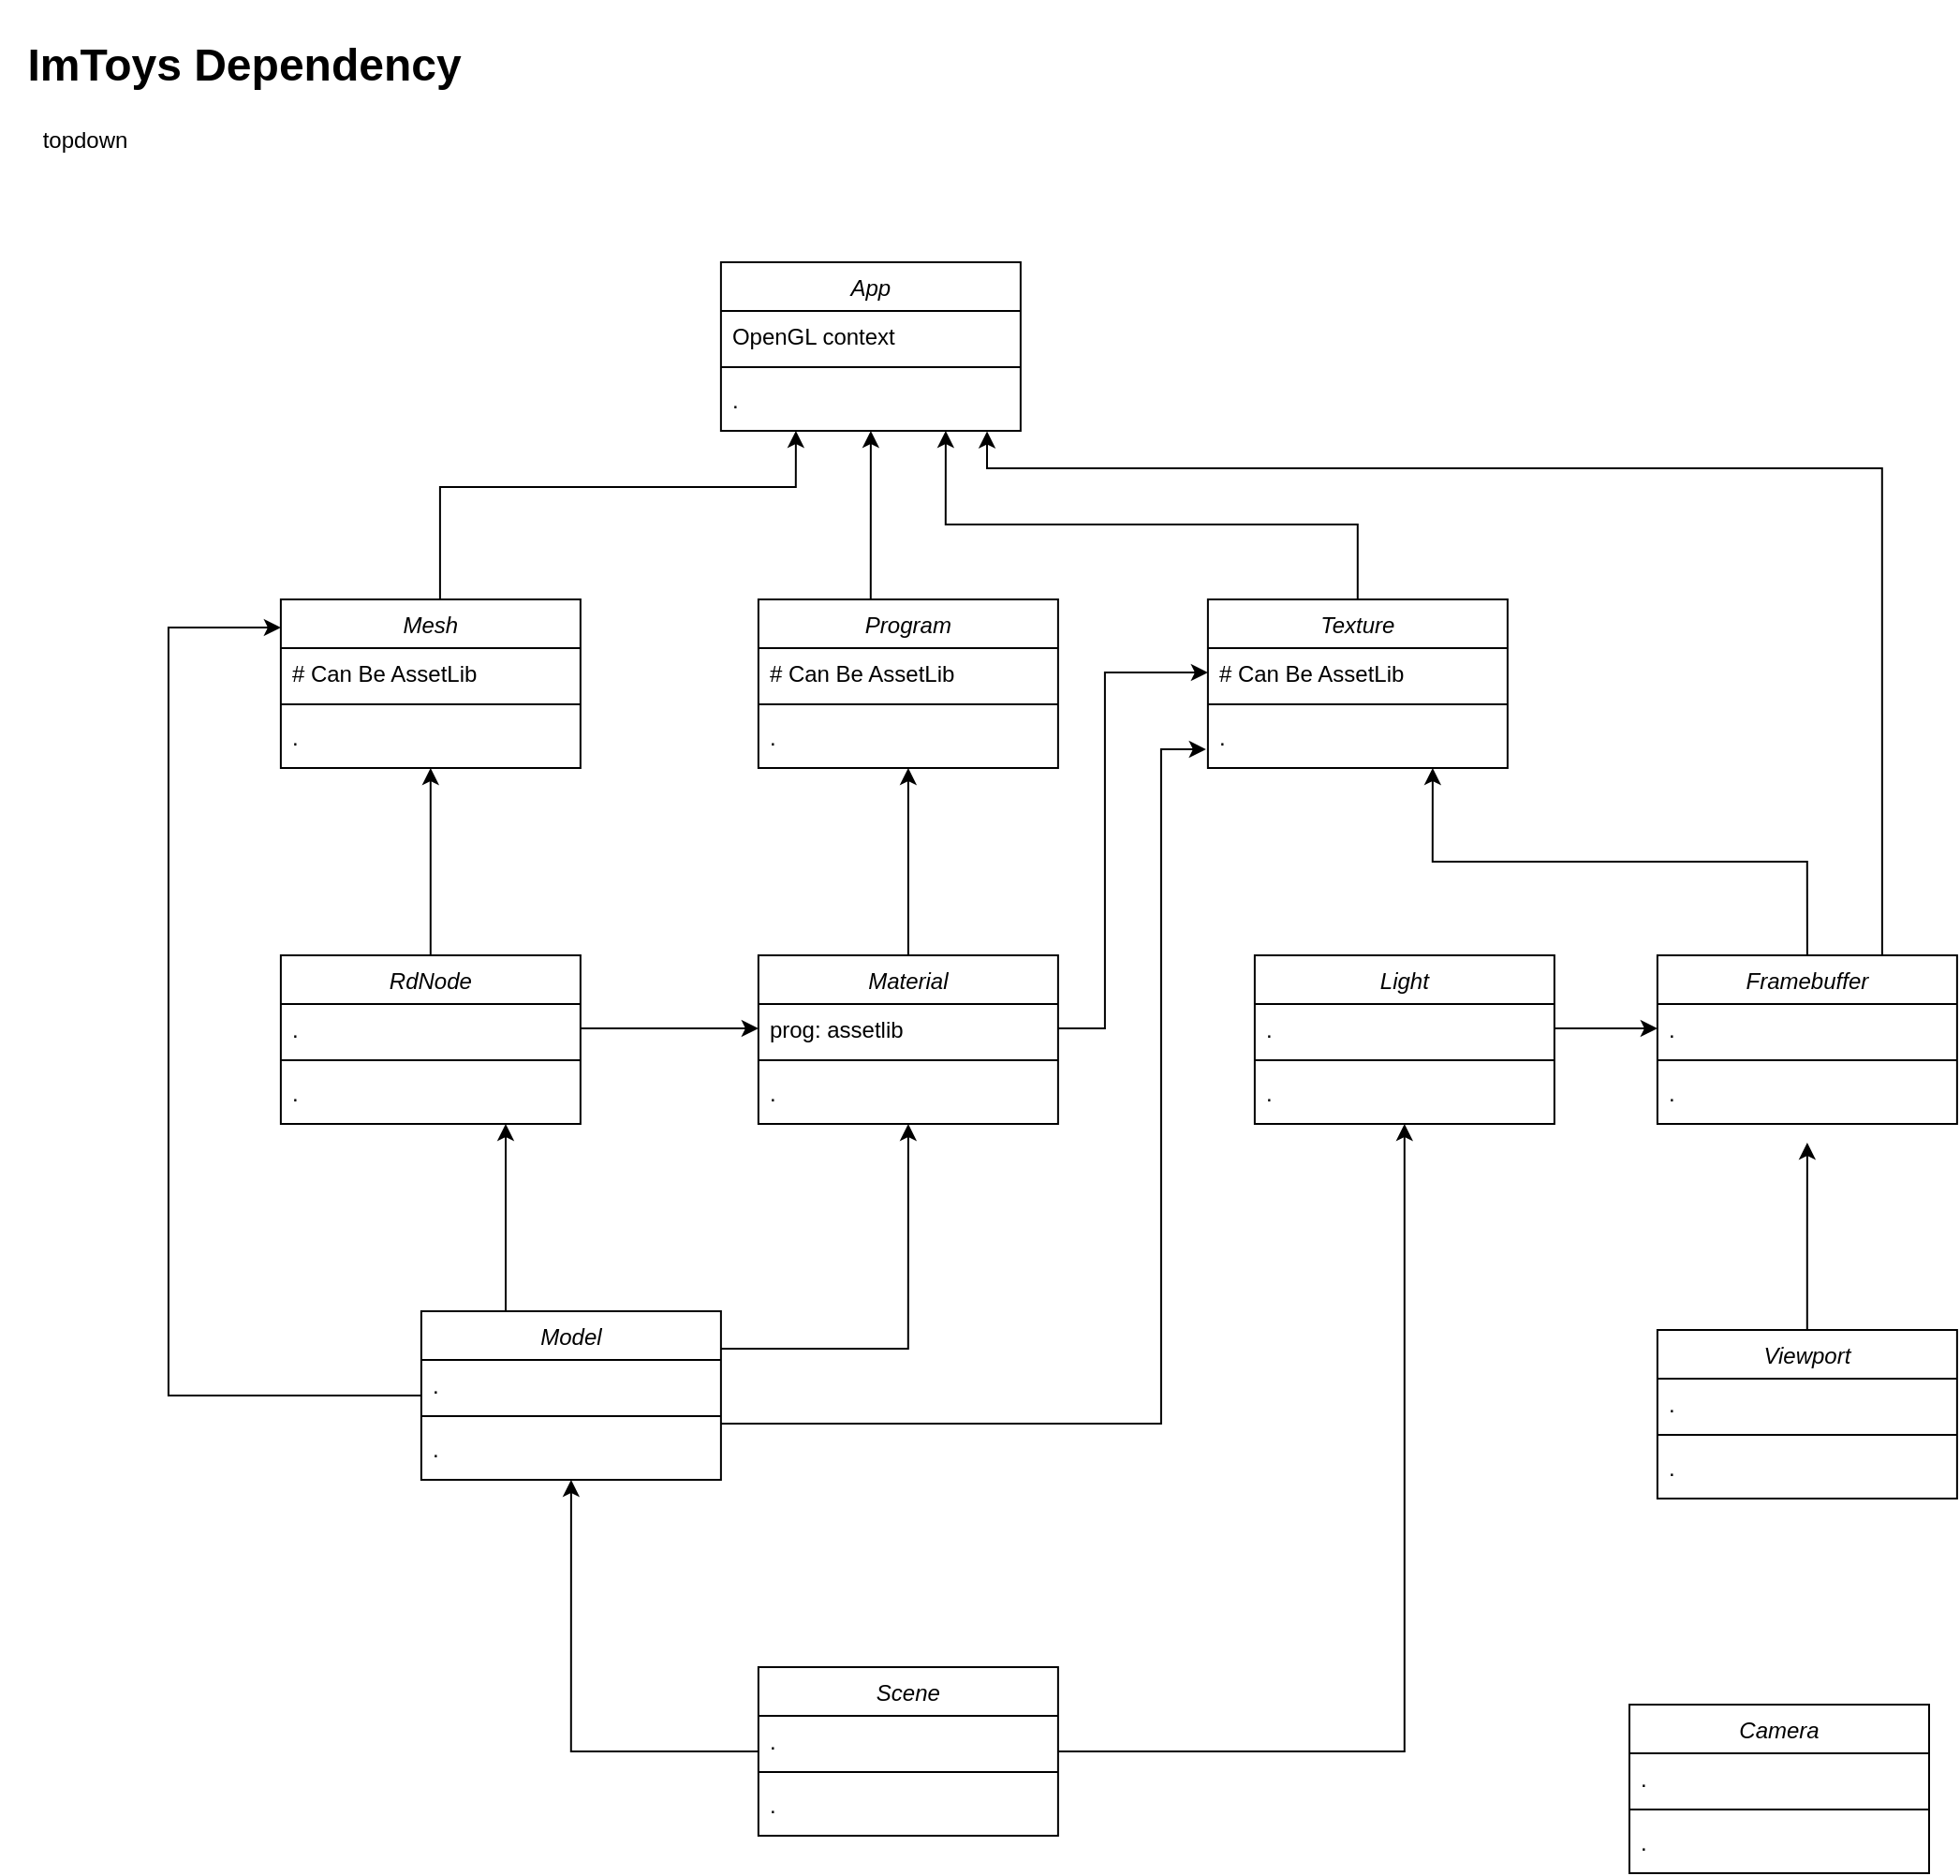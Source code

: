<mxfile version="24.4.0" type="device" pages="2">
  <diagram id="C5RBs43oDa-KdzZeNtuy" name="Dependency">
    <mxGraphModel dx="1031" dy="706" grid="1" gridSize="10" guides="1" tooltips="1" connect="1" arrows="1" fold="1" page="1" pageScale="1" pageWidth="1169" pageHeight="1654" math="0" shadow="0">
      <root>
        <mxCell id="WIyWlLk6GJQsqaUBKTNV-0" />
        <mxCell id="WIyWlLk6GJQsqaUBKTNV-1" parent="WIyWlLk6GJQsqaUBKTNV-0" />
        <mxCell id="hlMeU5bKilmf_0LQXPOL-91" style="edgeStyle=orthogonalEdgeStyle;rounded=0;orthogonalLoop=1;jettySize=auto;html=1;exitX=0.5;exitY=0;exitDx=0;exitDy=0;entryX=0.5;entryY=1;entryDx=0;entryDy=0;" parent="WIyWlLk6GJQsqaUBKTNV-1" source="zkfFHV4jXpPFQw0GAbJ--0" target="hlMeU5bKilmf_0LQXPOL-40" edge="1">
          <mxGeometry relative="1" as="geometry">
            <Array as="points">
              <mxPoint x="494.94" y="340" />
            </Array>
          </mxGeometry>
        </mxCell>
        <mxCell id="zkfFHV4jXpPFQw0GAbJ--0" value="Program" style="swimlane;fontStyle=2;align=center;verticalAlign=top;childLayout=stackLayout;horizontal=1;startSize=26;horizontalStack=0;resizeParent=1;resizeLast=0;collapsible=1;marginBottom=0;rounded=0;shadow=0;strokeWidth=1;" parent="WIyWlLk6GJQsqaUBKTNV-1" vertex="1">
          <mxGeometry x="434.94" y="340" width="160" height="90" as="geometry">
            <mxRectangle x="230" y="140" width="160" height="26" as="alternateBounds" />
          </mxGeometry>
        </mxCell>
        <mxCell id="zkfFHV4jXpPFQw0GAbJ--1" value="# Can Be AssetLib" style="text;align=left;verticalAlign=top;spacingLeft=4;spacingRight=4;overflow=hidden;rotatable=0;points=[[0,0.5],[1,0.5]];portConstraint=eastwest;" parent="zkfFHV4jXpPFQw0GAbJ--0" vertex="1">
          <mxGeometry y="26" width="160" height="26" as="geometry" />
        </mxCell>
        <mxCell id="zkfFHV4jXpPFQw0GAbJ--4" value="" style="line;html=1;strokeWidth=1;align=left;verticalAlign=middle;spacingTop=-1;spacingLeft=3;spacingRight=3;rotatable=0;labelPosition=right;points=[];portConstraint=eastwest;" parent="zkfFHV4jXpPFQw0GAbJ--0" vertex="1">
          <mxGeometry y="52" width="160" height="8" as="geometry" />
        </mxCell>
        <mxCell id="zkfFHV4jXpPFQw0GAbJ--5" value="." style="text;align=left;verticalAlign=top;spacingLeft=4;spacingRight=4;overflow=hidden;rotatable=0;points=[[0,0.5],[1,0.5]];portConstraint=eastwest;" parent="zkfFHV4jXpPFQw0GAbJ--0" vertex="1">
          <mxGeometry y="60" width="160" height="26" as="geometry" />
        </mxCell>
        <mxCell id="hlMeU5bKilmf_0LQXPOL-89" style="edgeStyle=orthogonalEdgeStyle;rounded=0;orthogonalLoop=1;jettySize=auto;html=1;entryX=0.25;entryY=1;entryDx=0;entryDy=0;" parent="WIyWlLk6GJQsqaUBKTNV-1" source="hlMeU5bKilmf_0LQXPOL-0" target="hlMeU5bKilmf_0LQXPOL-40" edge="1">
          <mxGeometry relative="1" as="geometry">
            <Array as="points">
              <mxPoint x="264.94" y="280" />
              <mxPoint x="454.94" y="280" />
            </Array>
          </mxGeometry>
        </mxCell>
        <mxCell id="hlMeU5bKilmf_0LQXPOL-0" value="Mesh" style="swimlane;fontStyle=2;align=center;verticalAlign=top;childLayout=stackLayout;horizontal=1;startSize=26;horizontalStack=0;resizeParent=1;resizeLast=0;collapsible=1;marginBottom=0;rounded=0;shadow=0;strokeWidth=1;" parent="WIyWlLk6GJQsqaUBKTNV-1" vertex="1">
          <mxGeometry x="179.94" y="340" width="160" height="90" as="geometry">
            <mxRectangle x="230" y="140" width="160" height="26" as="alternateBounds" />
          </mxGeometry>
        </mxCell>
        <mxCell id="hlMeU5bKilmf_0LQXPOL-1" value="# Can Be AssetLib" style="text;align=left;verticalAlign=top;spacingLeft=4;spacingRight=4;overflow=hidden;rotatable=0;points=[[0,0.5],[1,0.5]];portConstraint=eastwest;" parent="hlMeU5bKilmf_0LQXPOL-0" vertex="1">
          <mxGeometry y="26" width="160" height="26" as="geometry" />
        </mxCell>
        <mxCell id="hlMeU5bKilmf_0LQXPOL-2" value="" style="line;html=1;strokeWidth=1;align=left;verticalAlign=middle;spacingTop=-1;spacingLeft=3;spacingRight=3;rotatable=0;labelPosition=right;points=[];portConstraint=eastwest;" parent="hlMeU5bKilmf_0LQXPOL-0" vertex="1">
          <mxGeometry y="52" width="160" height="8" as="geometry" />
        </mxCell>
        <mxCell id="hlMeU5bKilmf_0LQXPOL-3" value="." style="text;align=left;verticalAlign=top;spacingLeft=4;spacingRight=4;overflow=hidden;rotatable=0;points=[[0,0.5],[1,0.5]];portConstraint=eastwest;" parent="hlMeU5bKilmf_0LQXPOL-0" vertex="1">
          <mxGeometry y="60" width="160" height="26" as="geometry" />
        </mxCell>
        <mxCell id="hlMeU5bKilmf_0LQXPOL-79" style="edgeStyle=orthogonalEdgeStyle;rounded=0;orthogonalLoop=1;jettySize=auto;html=1;exitX=0.5;exitY=0;exitDx=0;exitDy=0;entryX=0.75;entryY=1;entryDx=0;entryDy=0;" parent="WIyWlLk6GJQsqaUBKTNV-1" source="hlMeU5bKilmf_0LQXPOL-4" target="hlMeU5bKilmf_0LQXPOL-8" edge="1">
          <mxGeometry relative="1" as="geometry" />
        </mxCell>
        <mxCell id="hlMeU5bKilmf_0LQXPOL-4" value="Framebuffer" style="swimlane;fontStyle=2;align=center;verticalAlign=top;childLayout=stackLayout;horizontal=1;startSize=26;horizontalStack=0;resizeParent=1;resizeLast=0;collapsible=1;marginBottom=0;rounded=0;shadow=0;strokeWidth=1;" parent="WIyWlLk6GJQsqaUBKTNV-1" vertex="1">
          <mxGeometry x="914.94" y="530" width="160" height="90" as="geometry">
            <mxRectangle x="230" y="140" width="160" height="26" as="alternateBounds" />
          </mxGeometry>
        </mxCell>
        <mxCell id="hlMeU5bKilmf_0LQXPOL-5" value="." style="text;align=left;verticalAlign=top;spacingLeft=4;spacingRight=4;overflow=hidden;rotatable=0;points=[[0,0.5],[1,0.5]];portConstraint=eastwest;" parent="hlMeU5bKilmf_0LQXPOL-4" vertex="1">
          <mxGeometry y="26" width="160" height="26" as="geometry" />
        </mxCell>
        <mxCell id="hlMeU5bKilmf_0LQXPOL-6" value="" style="line;html=1;strokeWidth=1;align=left;verticalAlign=middle;spacingTop=-1;spacingLeft=3;spacingRight=3;rotatable=0;labelPosition=right;points=[];portConstraint=eastwest;" parent="hlMeU5bKilmf_0LQXPOL-4" vertex="1">
          <mxGeometry y="52" width="160" height="8" as="geometry" />
        </mxCell>
        <mxCell id="hlMeU5bKilmf_0LQXPOL-7" value="." style="text;align=left;verticalAlign=top;spacingLeft=4;spacingRight=4;overflow=hidden;rotatable=0;points=[[0,0.5],[1,0.5]];portConstraint=eastwest;" parent="hlMeU5bKilmf_0LQXPOL-4" vertex="1">
          <mxGeometry y="60" width="160" height="26" as="geometry" />
        </mxCell>
        <mxCell id="hlMeU5bKilmf_0LQXPOL-90" style="edgeStyle=orthogonalEdgeStyle;rounded=0;orthogonalLoop=1;jettySize=auto;html=1;entryX=0.75;entryY=1;entryDx=0;entryDy=0;" parent="WIyWlLk6GJQsqaUBKTNV-1" source="hlMeU5bKilmf_0LQXPOL-8" target="hlMeU5bKilmf_0LQXPOL-40" edge="1">
          <mxGeometry relative="1" as="geometry">
            <Array as="points">
              <mxPoint x="754.94" y="300" />
              <mxPoint x="534.94" y="300" />
            </Array>
          </mxGeometry>
        </mxCell>
        <mxCell id="hlMeU5bKilmf_0LQXPOL-8" value="Texture" style="swimlane;fontStyle=2;align=center;verticalAlign=top;childLayout=stackLayout;horizontal=1;startSize=26;horizontalStack=0;resizeParent=1;resizeLast=0;collapsible=1;marginBottom=0;rounded=0;shadow=0;strokeWidth=1;" parent="WIyWlLk6GJQsqaUBKTNV-1" vertex="1">
          <mxGeometry x="674.94" y="340" width="160" height="90" as="geometry">
            <mxRectangle x="230" y="140" width="160" height="26" as="alternateBounds" />
          </mxGeometry>
        </mxCell>
        <mxCell id="hlMeU5bKilmf_0LQXPOL-9" value="# Can Be AssetLib" style="text;align=left;verticalAlign=top;spacingLeft=4;spacingRight=4;overflow=hidden;rotatable=0;points=[[0,0.5],[1,0.5]];portConstraint=eastwest;" parent="hlMeU5bKilmf_0LQXPOL-8" vertex="1">
          <mxGeometry y="26" width="160" height="26" as="geometry" />
        </mxCell>
        <mxCell id="hlMeU5bKilmf_0LQXPOL-10" value="" style="line;html=1;strokeWidth=1;align=left;verticalAlign=middle;spacingTop=-1;spacingLeft=3;spacingRight=3;rotatable=0;labelPosition=right;points=[];portConstraint=eastwest;" parent="hlMeU5bKilmf_0LQXPOL-8" vertex="1">
          <mxGeometry y="52" width="160" height="8" as="geometry" />
        </mxCell>
        <mxCell id="hlMeU5bKilmf_0LQXPOL-11" value="." style="text;align=left;verticalAlign=top;spacingLeft=4;spacingRight=4;overflow=hidden;rotatable=0;points=[[0,0.5],[1,0.5]];portConstraint=eastwest;" parent="hlMeU5bKilmf_0LQXPOL-8" vertex="1">
          <mxGeometry y="60" width="160" height="26" as="geometry" />
        </mxCell>
        <mxCell id="hlMeU5bKilmf_0LQXPOL-76" style="edgeStyle=orthogonalEdgeStyle;rounded=0;orthogonalLoop=1;jettySize=auto;html=1;entryX=0.5;entryY=1;entryDx=0;entryDy=0;" parent="WIyWlLk6GJQsqaUBKTNV-1" source="hlMeU5bKilmf_0LQXPOL-12" target="zkfFHV4jXpPFQw0GAbJ--0" edge="1">
          <mxGeometry relative="1" as="geometry" />
        </mxCell>
        <mxCell id="hlMeU5bKilmf_0LQXPOL-12" value="Material" style="swimlane;fontStyle=2;align=center;verticalAlign=top;childLayout=stackLayout;horizontal=1;startSize=26;horizontalStack=0;resizeParent=1;resizeLast=0;collapsible=1;marginBottom=0;rounded=0;shadow=0;strokeWidth=1;" parent="WIyWlLk6GJQsqaUBKTNV-1" vertex="1">
          <mxGeometry x="434.94" y="530" width="160" height="90" as="geometry">
            <mxRectangle x="230" y="140" width="160" height="26" as="alternateBounds" />
          </mxGeometry>
        </mxCell>
        <mxCell id="hlMeU5bKilmf_0LQXPOL-13" value="prog: assetlib" style="text;align=left;verticalAlign=top;spacingLeft=4;spacingRight=4;overflow=hidden;rotatable=0;points=[[0,0.5],[1,0.5]];portConstraint=eastwest;" parent="hlMeU5bKilmf_0LQXPOL-12" vertex="1">
          <mxGeometry y="26" width="160" height="26" as="geometry" />
        </mxCell>
        <mxCell id="hlMeU5bKilmf_0LQXPOL-14" value="" style="line;html=1;strokeWidth=1;align=left;verticalAlign=middle;spacingTop=-1;spacingLeft=3;spacingRight=3;rotatable=0;labelPosition=right;points=[];portConstraint=eastwest;" parent="hlMeU5bKilmf_0LQXPOL-12" vertex="1">
          <mxGeometry y="52" width="160" height="8" as="geometry" />
        </mxCell>
        <mxCell id="hlMeU5bKilmf_0LQXPOL-15" value="." style="text;align=left;verticalAlign=top;spacingLeft=4;spacingRight=4;overflow=hidden;rotatable=0;points=[[0,0.5],[1,0.5]];portConstraint=eastwest;" parent="hlMeU5bKilmf_0LQXPOL-12" vertex="1">
          <mxGeometry y="60" width="160" height="26" as="geometry" />
        </mxCell>
        <mxCell id="hlMeU5bKilmf_0LQXPOL-40" value="App" style="swimlane;fontStyle=2;align=center;verticalAlign=top;childLayout=stackLayout;horizontal=1;startSize=26;horizontalStack=0;resizeParent=1;resizeLast=0;collapsible=1;marginBottom=0;rounded=0;shadow=0;strokeWidth=1;" parent="WIyWlLk6GJQsqaUBKTNV-1" vertex="1">
          <mxGeometry x="414.94" y="160" width="160" height="90" as="geometry">
            <mxRectangle x="230" y="140" width="160" height="26" as="alternateBounds" />
          </mxGeometry>
        </mxCell>
        <mxCell id="hlMeU5bKilmf_0LQXPOL-41" value="OpenGL context" style="text;align=left;verticalAlign=top;spacingLeft=4;spacingRight=4;overflow=hidden;rotatable=0;points=[[0,0.5],[1,0.5]];portConstraint=eastwest;" parent="hlMeU5bKilmf_0LQXPOL-40" vertex="1">
          <mxGeometry y="26" width="160" height="26" as="geometry" />
        </mxCell>
        <mxCell id="hlMeU5bKilmf_0LQXPOL-42" value="" style="line;html=1;strokeWidth=1;align=left;verticalAlign=middle;spacingTop=-1;spacingLeft=3;spacingRight=3;rotatable=0;labelPosition=right;points=[];portConstraint=eastwest;" parent="hlMeU5bKilmf_0LQXPOL-40" vertex="1">
          <mxGeometry y="52" width="160" height="8" as="geometry" />
        </mxCell>
        <mxCell id="hlMeU5bKilmf_0LQXPOL-43" value="." style="text;align=left;verticalAlign=top;spacingLeft=4;spacingRight=4;overflow=hidden;rotatable=0;points=[[0,0.5],[1,0.5]];portConstraint=eastwest;" parent="hlMeU5bKilmf_0LQXPOL-40" vertex="1">
          <mxGeometry y="60" width="160" height="26" as="geometry" />
        </mxCell>
        <mxCell id="hlMeU5bKilmf_0LQXPOL-44" value="Light" style="swimlane;fontStyle=2;align=center;verticalAlign=top;childLayout=stackLayout;horizontal=1;startSize=26;horizontalStack=0;resizeParent=1;resizeLast=0;collapsible=1;marginBottom=0;rounded=0;shadow=0;strokeWidth=1;" parent="WIyWlLk6GJQsqaUBKTNV-1" vertex="1">
          <mxGeometry x="699.94" y="530" width="160" height="90" as="geometry">
            <mxRectangle x="230" y="140" width="160" height="26" as="alternateBounds" />
          </mxGeometry>
        </mxCell>
        <mxCell id="hlMeU5bKilmf_0LQXPOL-45" value="." style="text;align=left;verticalAlign=top;spacingLeft=4;spacingRight=4;overflow=hidden;rotatable=0;points=[[0,0.5],[1,0.5]];portConstraint=eastwest;" parent="hlMeU5bKilmf_0LQXPOL-44" vertex="1">
          <mxGeometry y="26" width="160" height="26" as="geometry" />
        </mxCell>
        <mxCell id="hlMeU5bKilmf_0LQXPOL-46" value="" style="line;html=1;strokeWidth=1;align=left;verticalAlign=middle;spacingTop=-1;spacingLeft=3;spacingRight=3;rotatable=0;labelPosition=right;points=[];portConstraint=eastwest;" parent="hlMeU5bKilmf_0LQXPOL-44" vertex="1">
          <mxGeometry y="52" width="160" height="8" as="geometry" />
        </mxCell>
        <mxCell id="hlMeU5bKilmf_0LQXPOL-47" value="." style="text;align=left;verticalAlign=top;spacingLeft=4;spacingRight=4;overflow=hidden;rotatable=0;points=[[0,0.5],[1,0.5]];portConstraint=eastwest;" parent="hlMeU5bKilmf_0LQXPOL-44" vertex="1">
          <mxGeometry y="60" width="160" height="26" as="geometry" />
        </mxCell>
        <mxCell id="hlMeU5bKilmf_0LQXPOL-93" style="edgeStyle=orthogonalEdgeStyle;rounded=0;orthogonalLoop=1;jettySize=auto;html=1;entryX=0.5;entryY=1;entryDx=0;entryDy=0;" parent="WIyWlLk6GJQsqaUBKTNV-1" source="hlMeU5bKilmf_0LQXPOL-48" target="hlMeU5bKilmf_0LQXPOL-12" edge="1">
          <mxGeometry relative="1" as="geometry">
            <Array as="points">
              <mxPoint x="514.94" y="740" />
            </Array>
          </mxGeometry>
        </mxCell>
        <mxCell id="hlMeU5bKilmf_0LQXPOL-105" style="edgeStyle=orthogonalEdgeStyle;rounded=0;orthogonalLoop=1;jettySize=auto;html=1;" parent="WIyWlLk6GJQsqaUBKTNV-1" source="hlMeU5bKilmf_0LQXPOL-48" target="hlMeU5bKilmf_0LQXPOL-0" edge="1">
          <mxGeometry relative="1" as="geometry">
            <Array as="points">
              <mxPoint x="119.94" y="765" />
              <mxPoint x="119.94" y="355" />
            </Array>
          </mxGeometry>
        </mxCell>
        <mxCell id="LhG7adneZABpHe4wAjKx-0" style="edgeStyle=orthogonalEdgeStyle;rounded=0;orthogonalLoop=1;jettySize=auto;html=1;" parent="WIyWlLk6GJQsqaUBKTNV-1" source="hlMeU5bKilmf_0LQXPOL-48" target="hlMeU5bKilmf_0LQXPOL-52" edge="1">
          <mxGeometry relative="1" as="geometry">
            <Array as="points">
              <mxPoint x="300" y="650" />
              <mxPoint x="300" y="650" />
            </Array>
          </mxGeometry>
        </mxCell>
        <mxCell id="hlMeU5bKilmf_0LQXPOL-48" value="Model" style="swimlane;fontStyle=2;align=center;verticalAlign=top;childLayout=stackLayout;horizontal=1;startSize=26;horizontalStack=0;resizeParent=1;resizeLast=0;collapsible=1;marginBottom=0;rounded=0;shadow=0;strokeWidth=1;" parent="WIyWlLk6GJQsqaUBKTNV-1" vertex="1">
          <mxGeometry x="254.94" y="720" width="160" height="90" as="geometry">
            <mxRectangle x="230" y="140" width="160" height="26" as="alternateBounds" />
          </mxGeometry>
        </mxCell>
        <mxCell id="hlMeU5bKilmf_0LQXPOL-49" value="." style="text;align=left;verticalAlign=top;spacingLeft=4;spacingRight=4;overflow=hidden;rotatable=0;points=[[0,0.5],[1,0.5]];portConstraint=eastwest;" parent="hlMeU5bKilmf_0LQXPOL-48" vertex="1">
          <mxGeometry y="26" width="160" height="26" as="geometry" />
        </mxCell>
        <mxCell id="hlMeU5bKilmf_0LQXPOL-50" value="" style="line;html=1;strokeWidth=1;align=left;verticalAlign=middle;spacingTop=-1;spacingLeft=3;spacingRight=3;rotatable=0;labelPosition=right;points=[];portConstraint=eastwest;" parent="hlMeU5bKilmf_0LQXPOL-48" vertex="1">
          <mxGeometry y="52" width="160" height="8" as="geometry" />
        </mxCell>
        <mxCell id="hlMeU5bKilmf_0LQXPOL-51" value="." style="text;align=left;verticalAlign=top;spacingLeft=4;spacingRight=4;overflow=hidden;rotatable=0;points=[[0,0.5],[1,0.5]];portConstraint=eastwest;" parent="hlMeU5bKilmf_0LQXPOL-48" vertex="1">
          <mxGeometry y="60" width="160" height="26" as="geometry" />
        </mxCell>
        <mxCell id="hlMeU5bKilmf_0LQXPOL-107" style="edgeStyle=orthogonalEdgeStyle;rounded=0;orthogonalLoop=1;jettySize=auto;html=1;" parent="WIyWlLk6GJQsqaUBKTNV-1" source="hlMeU5bKilmf_0LQXPOL-52" target="hlMeU5bKilmf_0LQXPOL-0" edge="1">
          <mxGeometry relative="1" as="geometry">
            <Array as="points">
              <mxPoint x="259.94" y="490" />
              <mxPoint x="259.94" y="490" />
            </Array>
          </mxGeometry>
        </mxCell>
        <mxCell id="hlMeU5bKilmf_0LQXPOL-52" value="RdNode" style="swimlane;fontStyle=2;align=center;verticalAlign=top;childLayout=stackLayout;horizontal=1;startSize=26;horizontalStack=0;resizeParent=1;resizeLast=0;collapsible=1;marginBottom=0;rounded=0;shadow=0;strokeWidth=1;" parent="WIyWlLk6GJQsqaUBKTNV-1" vertex="1">
          <mxGeometry x="179.94" y="530" width="160" height="90" as="geometry">
            <mxRectangle x="230" y="140" width="160" height="26" as="alternateBounds" />
          </mxGeometry>
        </mxCell>
        <mxCell id="hlMeU5bKilmf_0LQXPOL-53" value="." style="text;align=left;verticalAlign=top;spacingLeft=4;spacingRight=4;overflow=hidden;rotatable=0;points=[[0,0.5],[1,0.5]];portConstraint=eastwest;" parent="hlMeU5bKilmf_0LQXPOL-52" vertex="1">
          <mxGeometry y="26" width="160" height="26" as="geometry" />
        </mxCell>
        <mxCell id="hlMeU5bKilmf_0LQXPOL-54" value="" style="line;html=1;strokeWidth=1;align=left;verticalAlign=middle;spacingTop=-1;spacingLeft=3;spacingRight=3;rotatable=0;labelPosition=right;points=[];portConstraint=eastwest;" parent="hlMeU5bKilmf_0LQXPOL-52" vertex="1">
          <mxGeometry y="52" width="160" height="8" as="geometry" />
        </mxCell>
        <mxCell id="hlMeU5bKilmf_0LQXPOL-55" value="." style="text;align=left;verticalAlign=top;spacingLeft=4;spacingRight=4;overflow=hidden;rotatable=0;points=[[0,0.5],[1,0.5]];portConstraint=eastwest;" parent="hlMeU5bKilmf_0LQXPOL-52" vertex="1">
          <mxGeometry y="60" width="160" height="26" as="geometry" />
        </mxCell>
        <mxCell id="hlMeU5bKilmf_0LQXPOL-78" style="edgeStyle=orthogonalEdgeStyle;rounded=0;orthogonalLoop=1;jettySize=auto;html=1;" parent="WIyWlLk6GJQsqaUBKTNV-1" source="hlMeU5bKilmf_0LQXPOL-56" edge="1">
          <mxGeometry relative="1" as="geometry">
            <mxPoint x="994.94" y="630" as="targetPoint" />
          </mxGeometry>
        </mxCell>
        <mxCell id="hlMeU5bKilmf_0LQXPOL-56" value="Viewport" style="swimlane;fontStyle=2;align=center;verticalAlign=top;childLayout=stackLayout;horizontal=1;startSize=26;horizontalStack=0;resizeParent=1;resizeLast=0;collapsible=1;marginBottom=0;rounded=0;shadow=0;strokeWidth=1;" parent="WIyWlLk6GJQsqaUBKTNV-1" vertex="1">
          <mxGeometry x="914.94" y="730" width="160" height="90" as="geometry">
            <mxRectangle x="230" y="140" width="160" height="26" as="alternateBounds" />
          </mxGeometry>
        </mxCell>
        <mxCell id="hlMeU5bKilmf_0LQXPOL-57" value="." style="text;align=left;verticalAlign=top;spacingLeft=4;spacingRight=4;overflow=hidden;rotatable=0;points=[[0,0.5],[1,0.5]];portConstraint=eastwest;" parent="hlMeU5bKilmf_0LQXPOL-56" vertex="1">
          <mxGeometry y="26" width="160" height="26" as="geometry" />
        </mxCell>
        <mxCell id="hlMeU5bKilmf_0LQXPOL-58" value="" style="line;html=1;strokeWidth=1;align=left;verticalAlign=middle;spacingTop=-1;spacingLeft=3;spacingRight=3;rotatable=0;labelPosition=right;points=[];portConstraint=eastwest;" parent="hlMeU5bKilmf_0LQXPOL-56" vertex="1">
          <mxGeometry y="52" width="160" height="8" as="geometry" />
        </mxCell>
        <mxCell id="hlMeU5bKilmf_0LQXPOL-59" value="." style="text;align=left;verticalAlign=top;spacingLeft=4;spacingRight=4;overflow=hidden;rotatable=0;points=[[0,0.5],[1,0.5]];portConstraint=eastwest;" parent="hlMeU5bKilmf_0LQXPOL-56" vertex="1">
          <mxGeometry y="60" width="160" height="26" as="geometry" />
        </mxCell>
        <mxCell id="hlMeU5bKilmf_0LQXPOL-71" style="edgeStyle=orthogonalEdgeStyle;rounded=0;orthogonalLoop=1;jettySize=auto;html=1;entryX=0.5;entryY=1;entryDx=0;entryDy=0;" parent="WIyWlLk6GJQsqaUBKTNV-1" source="hlMeU5bKilmf_0LQXPOL-61" target="hlMeU5bKilmf_0LQXPOL-48" edge="1">
          <mxGeometry relative="1" as="geometry" />
        </mxCell>
        <mxCell id="AaTO9abeiORG9Li4fjuI-1" style="edgeStyle=orthogonalEdgeStyle;rounded=0;orthogonalLoop=1;jettySize=auto;html=1;" parent="WIyWlLk6GJQsqaUBKTNV-1" source="hlMeU5bKilmf_0LQXPOL-61" target="hlMeU5bKilmf_0LQXPOL-44" edge="1">
          <mxGeometry relative="1" as="geometry" />
        </mxCell>
        <mxCell id="hlMeU5bKilmf_0LQXPOL-61" value="Scene" style="swimlane;fontStyle=2;align=center;verticalAlign=top;childLayout=stackLayout;horizontal=1;startSize=26;horizontalStack=0;resizeParent=1;resizeLast=0;collapsible=1;marginBottom=0;rounded=0;shadow=0;strokeWidth=1;" parent="WIyWlLk6GJQsqaUBKTNV-1" vertex="1">
          <mxGeometry x="434.94" y="910" width="160" height="90" as="geometry">
            <mxRectangle x="230" y="140" width="160" height="26" as="alternateBounds" />
          </mxGeometry>
        </mxCell>
        <mxCell id="hlMeU5bKilmf_0LQXPOL-62" value="." style="text;align=left;verticalAlign=top;spacingLeft=4;spacingRight=4;overflow=hidden;rotatable=0;points=[[0,0.5],[1,0.5]];portConstraint=eastwest;" parent="hlMeU5bKilmf_0LQXPOL-61" vertex="1">
          <mxGeometry y="26" width="160" height="26" as="geometry" />
        </mxCell>
        <mxCell id="hlMeU5bKilmf_0LQXPOL-63" value="" style="line;html=1;strokeWidth=1;align=left;verticalAlign=middle;spacingTop=-1;spacingLeft=3;spacingRight=3;rotatable=0;labelPosition=right;points=[];portConstraint=eastwest;" parent="hlMeU5bKilmf_0LQXPOL-61" vertex="1">
          <mxGeometry y="52" width="160" height="8" as="geometry" />
        </mxCell>
        <mxCell id="hlMeU5bKilmf_0LQXPOL-64" value="." style="text;align=left;verticalAlign=top;spacingLeft=4;spacingRight=4;overflow=hidden;rotatable=0;points=[[0,0.5],[1,0.5]];portConstraint=eastwest;" parent="hlMeU5bKilmf_0LQXPOL-61" vertex="1">
          <mxGeometry y="60" width="160" height="26" as="geometry" />
        </mxCell>
        <mxCell id="hlMeU5bKilmf_0LQXPOL-75" style="edgeStyle=orthogonalEdgeStyle;rounded=0;orthogonalLoop=1;jettySize=auto;html=1;" parent="WIyWlLk6GJQsqaUBKTNV-1" source="hlMeU5bKilmf_0LQXPOL-53" edge="1">
          <mxGeometry relative="1" as="geometry">
            <mxPoint x="434.94" y="569" as="targetPoint" />
            <Array as="points">
              <mxPoint x="431.94" y="569" />
            </Array>
          </mxGeometry>
        </mxCell>
        <mxCell id="hlMeU5bKilmf_0LQXPOL-85" value="Camera" style="swimlane;fontStyle=2;align=center;verticalAlign=top;childLayout=stackLayout;horizontal=1;startSize=26;horizontalStack=0;resizeParent=1;resizeLast=0;collapsible=1;marginBottom=0;rounded=0;shadow=0;strokeWidth=1;" parent="WIyWlLk6GJQsqaUBKTNV-1" vertex="1">
          <mxGeometry x="900" y="930" width="160" height="90" as="geometry">
            <mxRectangle x="230" y="140" width="160" height="26" as="alternateBounds" />
          </mxGeometry>
        </mxCell>
        <mxCell id="hlMeU5bKilmf_0LQXPOL-86" value="." style="text;align=left;verticalAlign=top;spacingLeft=4;spacingRight=4;overflow=hidden;rotatable=0;points=[[0,0.5],[1,0.5]];portConstraint=eastwest;" parent="hlMeU5bKilmf_0LQXPOL-85" vertex="1">
          <mxGeometry y="26" width="160" height="26" as="geometry" />
        </mxCell>
        <mxCell id="hlMeU5bKilmf_0LQXPOL-87" value="" style="line;html=1;strokeWidth=1;align=left;verticalAlign=middle;spacingTop=-1;spacingLeft=3;spacingRight=3;rotatable=0;labelPosition=right;points=[];portConstraint=eastwest;" parent="hlMeU5bKilmf_0LQXPOL-85" vertex="1">
          <mxGeometry y="52" width="160" height="8" as="geometry" />
        </mxCell>
        <mxCell id="hlMeU5bKilmf_0LQXPOL-88" value="." style="text;align=left;verticalAlign=top;spacingLeft=4;spacingRight=4;overflow=hidden;rotatable=0;points=[[0,0.5],[1,0.5]];portConstraint=eastwest;" parent="hlMeU5bKilmf_0LQXPOL-85" vertex="1">
          <mxGeometry y="60" width="160" height="26" as="geometry" />
        </mxCell>
        <mxCell id="hlMeU5bKilmf_0LQXPOL-92" style="edgeStyle=orthogonalEdgeStyle;rounded=0;orthogonalLoop=1;jettySize=auto;html=1;exitX=0.75;exitY=0;exitDx=0;exitDy=0;entryX=0.888;entryY=1.165;entryDx=0;entryDy=0;entryPerimeter=0;" parent="WIyWlLk6GJQsqaUBKTNV-1" source="hlMeU5bKilmf_0LQXPOL-4" target="hlMeU5bKilmf_0LQXPOL-43" edge="1">
          <mxGeometry relative="1" as="geometry">
            <Array as="points">
              <mxPoint x="1034.94" y="270" />
              <mxPoint x="556.94" y="270" />
            </Array>
          </mxGeometry>
        </mxCell>
        <mxCell id="hlMeU5bKilmf_0LQXPOL-95" style="edgeStyle=orthogonalEdgeStyle;rounded=0;orthogonalLoop=1;jettySize=auto;html=1;" parent="WIyWlLk6GJQsqaUBKTNV-1" source="hlMeU5bKilmf_0LQXPOL-51" edge="1">
          <mxGeometry relative="1" as="geometry">
            <mxPoint x="673.94" y="420" as="targetPoint" />
            <Array as="points">
              <mxPoint x="649.94" y="780" />
              <mxPoint x="649.94" y="420" />
              <mxPoint x="673.94" y="420" />
            </Array>
          </mxGeometry>
        </mxCell>
        <mxCell id="hlMeU5bKilmf_0LQXPOL-97" style="edgeStyle=orthogonalEdgeStyle;rounded=0;orthogonalLoop=1;jettySize=auto;html=1;entryX=0;entryY=0.5;entryDx=0;entryDy=0;" parent="WIyWlLk6GJQsqaUBKTNV-1" source="hlMeU5bKilmf_0LQXPOL-45" target="hlMeU5bKilmf_0LQXPOL-5" edge="1">
          <mxGeometry relative="1" as="geometry" />
        </mxCell>
        <mxCell id="hlMeU5bKilmf_0LQXPOL-98" value="&lt;h1&gt;ImToys Dependency&lt;/h1&gt;" style="text;html=1;align=center;verticalAlign=middle;resizable=0;points=[];autosize=1;strokeColor=none;fillColor=none;" parent="WIyWlLk6GJQsqaUBKTNV-1" vertex="1">
          <mxGeometry x="30" y="20" width="260" height="70" as="geometry" />
        </mxCell>
        <mxCell id="hlMeU5bKilmf_0LQXPOL-101" style="edgeStyle=orthogonalEdgeStyle;rounded=0;orthogonalLoop=1;jettySize=auto;html=1;entryX=0;entryY=0.5;entryDx=0;entryDy=0;" parent="WIyWlLk6GJQsqaUBKTNV-1" source="hlMeU5bKilmf_0LQXPOL-13" target="hlMeU5bKilmf_0LQXPOL-9" edge="1">
          <mxGeometry relative="1" as="geometry">
            <Array as="points">
              <mxPoint x="619.94" y="569" />
              <mxPoint x="619.94" y="379" />
            </Array>
          </mxGeometry>
        </mxCell>
        <mxCell id="AaTO9abeiORG9Li4fjuI-0" value="topdown" style="text;html=1;align=center;verticalAlign=middle;resizable=0;points=[];autosize=1;strokeColor=none;fillColor=none;" parent="WIyWlLk6GJQsqaUBKTNV-1" vertex="1">
          <mxGeometry x="40" y="80" width="70" height="30" as="geometry" />
        </mxCell>
      </root>
    </mxGraphModel>
  </diagram>
  <diagram id="vOK0xjaLaCXLiAThVBhZ" name="Ownership(App)">
    <mxGraphModel dx="2074" dy="1196" grid="1" gridSize="10" guides="1" tooltips="1" connect="1" arrows="1" fold="1" page="1" pageScale="1" pageWidth="1169" pageHeight="1654" math="0" shadow="0">
      <root>
        <mxCell id="0" />
        <mxCell id="1" parent="0" />
        <mxCell id="P8-efteou0JyU3XfTZJw-2" value="Program" style="swimlane;fontStyle=2;align=center;verticalAlign=top;childLayout=stackLayout;horizontal=1;startSize=26;horizontalStack=0;resizeParent=1;resizeLast=0;collapsible=1;marginBottom=0;rounded=0;shadow=0;strokeWidth=1;" parent="1" vertex="1">
          <mxGeometry x="50" y="630" width="160" height="90" as="geometry">
            <mxRectangle x="230" y="140" width="160" height="26" as="alternateBounds" />
          </mxGeometry>
        </mxCell>
        <mxCell id="P8-efteou0JyU3XfTZJw-3" value="." style="text;align=left;verticalAlign=top;spacingLeft=4;spacingRight=4;overflow=hidden;rotatable=0;points=[[0,0.5],[1,0.5]];portConstraint=eastwest;" parent="P8-efteou0JyU3XfTZJw-2" vertex="1">
          <mxGeometry y="26" width="160" height="26" as="geometry" />
        </mxCell>
        <mxCell id="P8-efteou0JyU3XfTZJw-4" value="" style="line;html=1;strokeWidth=1;align=left;verticalAlign=middle;spacingTop=-1;spacingLeft=3;spacingRight=3;rotatable=0;labelPosition=right;points=[];portConstraint=eastwest;" parent="P8-efteou0JyU3XfTZJw-2" vertex="1">
          <mxGeometry y="52" width="160" height="8" as="geometry" />
        </mxCell>
        <mxCell id="P8-efteou0JyU3XfTZJw-5" value="." style="text;align=left;verticalAlign=top;spacingLeft=4;spacingRight=4;overflow=hidden;rotatable=0;points=[[0,0.5],[1,0.5]];portConstraint=eastwest;" parent="P8-efteou0JyU3XfTZJw-2" vertex="1">
          <mxGeometry y="60" width="160" height="26" as="geometry" />
        </mxCell>
        <mxCell id="P8-efteou0JyU3XfTZJw-7" value="Mesh" style="swimlane;fontStyle=2;align=center;verticalAlign=top;childLayout=stackLayout;horizontal=1;startSize=26;horizontalStack=0;resizeParent=1;resizeLast=0;collapsible=1;marginBottom=0;rounded=0;shadow=0;strokeWidth=1;" parent="1" vertex="1">
          <mxGeometry x="160" y="130" width="160" height="90" as="geometry">
            <mxRectangle x="230" y="140" width="160" height="26" as="alternateBounds" />
          </mxGeometry>
        </mxCell>
        <mxCell id="P8-efteou0JyU3XfTZJw-8" value="." style="text;align=left;verticalAlign=top;spacingLeft=4;spacingRight=4;overflow=hidden;rotatable=0;points=[[0,0.5],[1,0.5]];portConstraint=eastwest;" parent="P8-efteou0JyU3XfTZJw-7" vertex="1">
          <mxGeometry y="26" width="160" height="26" as="geometry" />
        </mxCell>
        <mxCell id="P8-efteou0JyU3XfTZJw-9" value="" style="line;html=1;strokeWidth=1;align=left;verticalAlign=middle;spacingTop=-1;spacingLeft=3;spacingRight=3;rotatable=0;labelPosition=right;points=[];portConstraint=eastwest;" parent="P8-efteou0JyU3XfTZJw-7" vertex="1">
          <mxGeometry y="52" width="160" height="8" as="geometry" />
        </mxCell>
        <mxCell id="P8-efteou0JyU3XfTZJw-10" value="." style="text;align=left;verticalAlign=top;spacingLeft=4;spacingRight=4;overflow=hidden;rotatable=0;points=[[0,0.5],[1,0.5]];portConstraint=eastwest;" parent="P8-efteou0JyU3XfTZJw-7" vertex="1">
          <mxGeometry y="60" width="160" height="26" as="geometry" />
        </mxCell>
        <mxCell id="P8-efteou0JyU3XfTZJw-79" style="edgeStyle=orthogonalEdgeStyle;rounded=0;orthogonalLoop=1;jettySize=auto;html=1;" parent="1" source="P8-efteou0JyU3XfTZJw-12" target="P8-efteou0JyU3XfTZJw-17" edge="1">
          <mxGeometry relative="1" as="geometry" />
        </mxCell>
        <mxCell id="P8-efteou0JyU3XfTZJw-12" value="Framebuffer" style="swimlane;fontStyle=2;align=center;verticalAlign=top;childLayout=stackLayout;horizontal=1;startSize=26;horizontalStack=0;resizeParent=1;resizeLast=0;collapsible=1;marginBottom=0;rounded=0;shadow=0;strokeWidth=1;" parent="1" vertex="1">
          <mxGeometry x="830" y="280" width="160" height="90" as="geometry">
            <mxRectangle x="230" y="140" width="160" height="26" as="alternateBounds" />
          </mxGeometry>
        </mxCell>
        <mxCell id="P8-efteou0JyU3XfTZJw-13" value="." style="text;align=left;verticalAlign=top;spacingLeft=4;spacingRight=4;overflow=hidden;rotatable=0;points=[[0,0.5],[1,0.5]];portConstraint=eastwest;" parent="P8-efteou0JyU3XfTZJw-12" vertex="1">
          <mxGeometry y="26" width="160" height="26" as="geometry" />
        </mxCell>
        <mxCell id="P8-efteou0JyU3XfTZJw-14" value="" style="line;html=1;strokeWidth=1;align=left;verticalAlign=middle;spacingTop=-1;spacingLeft=3;spacingRight=3;rotatable=0;labelPosition=right;points=[];portConstraint=eastwest;" parent="P8-efteou0JyU3XfTZJw-12" vertex="1">
          <mxGeometry y="52" width="160" height="8" as="geometry" />
        </mxCell>
        <mxCell id="P8-efteou0JyU3XfTZJw-15" value="." style="text;align=left;verticalAlign=top;spacingLeft=4;spacingRight=4;overflow=hidden;rotatable=0;points=[[0,0.5],[1,0.5]];portConstraint=eastwest;" parent="P8-efteou0JyU3XfTZJw-12" vertex="1">
          <mxGeometry y="60" width="160" height="26" as="geometry" />
        </mxCell>
        <mxCell id="P8-efteou0JyU3XfTZJw-17" value="Texture" style="swimlane;fontStyle=2;align=center;verticalAlign=top;childLayout=stackLayout;horizontal=1;startSize=26;horizontalStack=0;resizeParent=1;resizeLast=0;collapsible=1;marginBottom=0;rounded=0;shadow=0;strokeWidth=1;" parent="1" vertex="1">
          <mxGeometry x="580" y="130" width="160" height="90" as="geometry">
            <mxRectangle x="230" y="140" width="160" height="26" as="alternateBounds" />
          </mxGeometry>
        </mxCell>
        <mxCell id="P8-efteou0JyU3XfTZJw-18" value="." style="text;align=left;verticalAlign=top;spacingLeft=4;spacingRight=4;overflow=hidden;rotatable=0;points=[[0,0.5],[1,0.5]];portConstraint=eastwest;" parent="P8-efteou0JyU3XfTZJw-17" vertex="1">
          <mxGeometry y="26" width="160" height="26" as="geometry" />
        </mxCell>
        <mxCell id="P8-efteou0JyU3XfTZJw-19" value="" style="line;html=1;strokeWidth=1;align=left;verticalAlign=middle;spacingTop=-1;spacingLeft=3;spacingRight=3;rotatable=0;labelPosition=right;points=[];portConstraint=eastwest;" parent="P8-efteou0JyU3XfTZJw-17" vertex="1">
          <mxGeometry y="52" width="160" height="8" as="geometry" />
        </mxCell>
        <mxCell id="P8-efteou0JyU3XfTZJw-20" value="." style="text;align=left;verticalAlign=top;spacingLeft=4;spacingRight=4;overflow=hidden;rotatable=0;points=[[0,0.5],[1,0.5]];portConstraint=eastwest;" parent="P8-efteou0JyU3XfTZJw-17" vertex="1">
          <mxGeometry y="60" width="160" height="26" as="geometry" />
        </mxCell>
        <mxCell id="P8-efteou0JyU3XfTZJw-22" value="Material" style="swimlane;fontStyle=2;align=center;verticalAlign=top;childLayout=stackLayout;horizontal=1;startSize=26;horizontalStack=0;resizeParent=1;resizeLast=0;collapsible=1;marginBottom=0;rounded=0;shadow=0;strokeWidth=1;" parent="1" vertex="1">
          <mxGeometry x="370" y="130" width="160" height="90" as="geometry">
            <mxRectangle x="230" y="140" width="160" height="26" as="alternateBounds" />
          </mxGeometry>
        </mxCell>
        <mxCell id="P8-efteou0JyU3XfTZJw-23" value="." style="text;align=left;verticalAlign=top;spacingLeft=4;spacingRight=4;overflow=hidden;rotatable=0;points=[[0,0.5],[1,0.5]];portConstraint=eastwest;" parent="P8-efteou0JyU3XfTZJw-22" vertex="1">
          <mxGeometry y="26" width="160" height="26" as="geometry" />
        </mxCell>
        <mxCell id="P8-efteou0JyU3XfTZJw-24" value="" style="line;html=1;strokeWidth=1;align=left;verticalAlign=middle;spacingTop=-1;spacingLeft=3;spacingRight=3;rotatable=0;labelPosition=right;points=[];portConstraint=eastwest;" parent="P8-efteou0JyU3XfTZJw-22" vertex="1">
          <mxGeometry y="52" width="160" height="8" as="geometry" />
        </mxCell>
        <mxCell id="P8-efteou0JyU3XfTZJw-25" value="." style="text;align=left;verticalAlign=top;spacingLeft=4;spacingRight=4;overflow=hidden;rotatable=0;points=[[0,0.5],[1,0.5]];portConstraint=eastwest;" parent="P8-efteou0JyU3XfTZJw-22" vertex="1">
          <mxGeometry y="60" width="160" height="26" as="geometry" />
        </mxCell>
        <mxCell id="P8-efteou0JyU3XfTZJw-80" style="edgeStyle=orthogonalEdgeStyle;rounded=0;orthogonalLoop=1;jettySize=auto;html=1;" parent="1" source="P8-efteou0JyU3XfTZJw-30" target="P8-efteou0JyU3XfTZJw-12" edge="1">
          <mxGeometry relative="1" as="geometry">
            <Array as="points">
              <mxPoint x="870" y="485" />
            </Array>
          </mxGeometry>
        </mxCell>
        <mxCell id="P8-efteou0JyU3XfTZJw-30" value="Light" style="swimlane;fontStyle=2;align=center;verticalAlign=top;childLayout=stackLayout;horizontal=1;startSize=26;horizontalStack=0;resizeParent=1;resizeLast=0;collapsible=1;marginBottom=0;rounded=0;shadow=0;strokeWidth=1;" parent="1" vertex="1">
          <mxGeometry x="660" y="440" width="160" height="90" as="geometry">
            <mxRectangle x="230" y="140" width="160" height="26" as="alternateBounds" />
          </mxGeometry>
        </mxCell>
        <mxCell id="P8-efteou0JyU3XfTZJw-31" value="." style="text;align=left;verticalAlign=top;spacingLeft=4;spacingRight=4;overflow=hidden;rotatable=0;points=[[0,0.5],[1,0.5]];portConstraint=eastwest;" parent="P8-efteou0JyU3XfTZJw-30" vertex="1">
          <mxGeometry y="26" width="160" height="26" as="geometry" />
        </mxCell>
        <mxCell id="P8-efteou0JyU3XfTZJw-32" value="" style="line;html=1;strokeWidth=1;align=left;verticalAlign=middle;spacingTop=-1;spacingLeft=3;spacingRight=3;rotatable=0;labelPosition=right;points=[];portConstraint=eastwest;" parent="P8-efteou0JyU3XfTZJw-30" vertex="1">
          <mxGeometry y="52" width="160" height="8" as="geometry" />
        </mxCell>
        <mxCell id="P8-efteou0JyU3XfTZJw-33" value="." style="text;align=left;verticalAlign=top;spacingLeft=4;spacingRight=4;overflow=hidden;rotatable=0;points=[[0,0.5],[1,0.5]];portConstraint=eastwest;" parent="P8-efteou0JyU3XfTZJw-30" vertex="1">
          <mxGeometry y="60" width="160" height="26" as="geometry" />
        </mxCell>
        <mxCell id="P8-efteou0JyU3XfTZJw-72" style="edgeStyle=orthogonalEdgeStyle;rounded=0;orthogonalLoop=1;jettySize=auto;html=1;dashed=1;dashPattern=8 8;" parent="1" source="P8-efteou0JyU3XfTZJw-37" target="P8-efteou0JyU3XfTZJw-7" edge="1">
          <mxGeometry relative="1" as="geometry" />
        </mxCell>
        <mxCell id="P8-efteou0JyU3XfTZJw-73" style="edgeStyle=orthogonalEdgeStyle;rounded=0;orthogonalLoop=1;jettySize=auto;html=1;dashed=1;dashPattern=8 8;" parent="1" source="P8-efteou0JyU3XfTZJw-37" target="P8-efteou0JyU3XfTZJw-22" edge="1">
          <mxGeometry relative="1" as="geometry">
            <Array as="points">
              <mxPoint x="420" y="290" />
              <mxPoint x="420" y="290" />
            </Array>
          </mxGeometry>
        </mxCell>
        <mxCell id="P8-efteou0JyU3XfTZJw-37" value="Model" style="swimlane;fontStyle=2;align=center;verticalAlign=top;childLayout=stackLayout;horizontal=1;startSize=26;horizontalStack=0;resizeParent=1;resizeLast=0;collapsible=1;marginBottom=0;rounded=0;shadow=0;strokeWidth=1;" parent="1" vertex="1">
          <mxGeometry x="340" y="430" width="160" height="90" as="geometry">
            <mxRectangle x="230" y="140" width="160" height="26" as="alternateBounds" />
          </mxGeometry>
        </mxCell>
        <mxCell id="P8-efteou0JyU3XfTZJw-38" value="." style="text;align=left;verticalAlign=top;spacingLeft=4;spacingRight=4;overflow=hidden;rotatable=0;points=[[0,0.5],[1,0.5]];portConstraint=eastwest;" parent="P8-efteou0JyU3XfTZJw-37" vertex="1">
          <mxGeometry y="26" width="160" height="26" as="geometry" />
        </mxCell>
        <mxCell id="P8-efteou0JyU3XfTZJw-39" value="" style="line;html=1;strokeWidth=1;align=left;verticalAlign=middle;spacingTop=-1;spacingLeft=3;spacingRight=3;rotatable=0;labelPosition=right;points=[];portConstraint=eastwest;" parent="P8-efteou0JyU3XfTZJw-37" vertex="1">
          <mxGeometry y="52" width="160" height="8" as="geometry" />
        </mxCell>
        <mxCell id="P8-efteou0JyU3XfTZJw-40" value="." style="text;align=left;verticalAlign=top;spacingLeft=4;spacingRight=4;overflow=hidden;rotatable=0;points=[[0,0.5],[1,0.5]];portConstraint=eastwest;" parent="P8-efteou0JyU3XfTZJw-37" vertex="1">
          <mxGeometry y="60" width="160" height="26" as="geometry" />
        </mxCell>
        <mxCell id="P8-efteou0JyU3XfTZJw-75" style="edgeStyle=orthogonalEdgeStyle;rounded=0;orthogonalLoop=1;jettySize=auto;html=1;" parent="1" source="P8-efteou0JyU3XfTZJw-47" target="P8-efteou0JyU3XfTZJw-12" edge="1">
          <mxGeometry relative="1" as="geometry">
            <Array as="points">
              <mxPoint x="830" y="580" />
              <mxPoint x="920" y="580" />
            </Array>
          </mxGeometry>
        </mxCell>
        <mxCell id="P8-efteou0JyU3XfTZJw-47" value="Viewport" style="swimlane;fontStyle=2;align=center;verticalAlign=top;childLayout=stackLayout;horizontal=1;startSize=26;horizontalStack=0;resizeParent=1;resizeLast=0;collapsible=1;marginBottom=0;rounded=0;shadow=0;strokeWidth=1;" parent="1" vertex="1">
          <mxGeometry x="720" y="640" width="160" height="90" as="geometry">
            <mxRectangle x="230" y="140" width="160" height="26" as="alternateBounds" />
          </mxGeometry>
        </mxCell>
        <mxCell id="P8-efteou0JyU3XfTZJw-48" value="." style="text;align=left;verticalAlign=top;spacingLeft=4;spacingRight=4;overflow=hidden;rotatable=0;points=[[0,0.5],[1,0.5]];portConstraint=eastwest;" parent="P8-efteou0JyU3XfTZJw-47" vertex="1">
          <mxGeometry y="26" width="160" height="26" as="geometry" />
        </mxCell>
        <mxCell id="P8-efteou0JyU3XfTZJw-49" value="" style="line;html=1;strokeWidth=1;align=left;verticalAlign=middle;spacingTop=-1;spacingLeft=3;spacingRight=3;rotatable=0;labelPosition=right;points=[];portConstraint=eastwest;" parent="P8-efteou0JyU3XfTZJw-47" vertex="1">
          <mxGeometry y="52" width="160" height="8" as="geometry" />
        </mxCell>
        <mxCell id="P8-efteou0JyU3XfTZJw-50" value="." style="text;align=left;verticalAlign=top;spacingLeft=4;spacingRight=4;overflow=hidden;rotatable=0;points=[[0,0.5],[1,0.5]];portConstraint=eastwest;" parent="P8-efteou0JyU3XfTZJw-47" vertex="1">
          <mxGeometry y="60" width="160" height="26" as="geometry" />
        </mxCell>
        <mxCell id="P8-efteou0JyU3XfTZJw-51" style="edgeStyle=orthogonalEdgeStyle;rounded=0;orthogonalLoop=1;jettySize=auto;html=1;entryX=0.5;entryY=1;entryDx=0;entryDy=0;dashed=1;dashPattern=8 8;" parent="1" source="P8-efteou0JyU3XfTZJw-53" target="P8-efteou0JyU3XfTZJw-37" edge="1">
          <mxGeometry relative="1" as="geometry">
            <Array as="points">
              <mxPoint x="540" y="580" />
              <mxPoint x="420" y="580" />
            </Array>
          </mxGeometry>
        </mxCell>
        <mxCell id="P8-efteou0JyU3XfTZJw-76" style="edgeStyle=orthogonalEdgeStyle;rounded=0;orthogonalLoop=1;jettySize=auto;html=1;dashed=1;dashPattern=8 8;" parent="1" source="P8-efteou0JyU3XfTZJw-53" target="P8-efteou0JyU3XfTZJw-30" edge="1">
          <mxGeometry relative="1" as="geometry">
            <Array as="points">
              <mxPoint x="620" y="585" />
              <mxPoint x="740" y="585" />
            </Array>
          </mxGeometry>
        </mxCell>
        <mxCell id="P8-efteou0JyU3XfTZJw-53" value="Scene" style="swimlane;fontStyle=2;align=center;verticalAlign=top;childLayout=stackLayout;horizontal=1;startSize=26;horizontalStack=0;resizeParent=1;resizeLast=0;collapsible=1;marginBottom=0;rounded=0;shadow=0;strokeWidth=1;" parent="1" vertex="1">
          <mxGeometry x="500" y="640" width="160" height="90" as="geometry">
            <mxRectangle x="230" y="140" width="160" height="26" as="alternateBounds" />
          </mxGeometry>
        </mxCell>
        <mxCell id="P8-efteou0JyU3XfTZJw-54" value="." style="text;align=left;verticalAlign=top;spacingLeft=4;spacingRight=4;overflow=hidden;rotatable=0;points=[[0,0.5],[1,0.5]];portConstraint=eastwest;" parent="P8-efteou0JyU3XfTZJw-53" vertex="1">
          <mxGeometry y="26" width="160" height="26" as="geometry" />
        </mxCell>
        <mxCell id="P8-efteou0JyU3XfTZJw-55" value="" style="line;html=1;strokeWidth=1;align=left;verticalAlign=middle;spacingTop=-1;spacingLeft=3;spacingRight=3;rotatable=0;labelPosition=right;points=[];portConstraint=eastwest;" parent="P8-efteou0JyU3XfTZJw-53" vertex="1">
          <mxGeometry y="52" width="160" height="8" as="geometry" />
        </mxCell>
        <mxCell id="P8-efteou0JyU3XfTZJw-56" value="." style="text;align=left;verticalAlign=top;spacingLeft=4;spacingRight=4;overflow=hidden;rotatable=0;points=[[0,0.5],[1,0.5]];portConstraint=eastwest;" parent="P8-efteou0JyU3XfTZJw-53" vertex="1">
          <mxGeometry y="60" width="160" height="26" as="geometry" />
        </mxCell>
        <mxCell id="P8-efteou0JyU3XfTZJw-58" value="Camera" style="swimlane;fontStyle=2;align=center;verticalAlign=top;childLayout=stackLayout;horizontal=1;startSize=26;horizontalStack=0;resizeParent=1;resizeLast=0;collapsible=1;marginBottom=0;rounded=0;shadow=0;strokeWidth=1;" parent="1" vertex="1">
          <mxGeometry x="930" y="640" width="160" height="90" as="geometry">
            <mxRectangle x="230" y="140" width="160" height="26" as="alternateBounds" />
          </mxGeometry>
        </mxCell>
        <mxCell id="P8-efteou0JyU3XfTZJw-59" value="." style="text;align=left;verticalAlign=top;spacingLeft=4;spacingRight=4;overflow=hidden;rotatable=0;points=[[0,0.5],[1,0.5]];portConstraint=eastwest;" parent="P8-efteou0JyU3XfTZJw-58" vertex="1">
          <mxGeometry y="26" width="160" height="26" as="geometry" />
        </mxCell>
        <mxCell id="P8-efteou0JyU3XfTZJw-60" value="" style="line;html=1;strokeWidth=1;align=left;verticalAlign=middle;spacingTop=-1;spacingLeft=3;spacingRight=3;rotatable=0;labelPosition=right;points=[];portConstraint=eastwest;" parent="P8-efteou0JyU3XfTZJw-58" vertex="1">
          <mxGeometry y="52" width="160" height="8" as="geometry" />
        </mxCell>
        <mxCell id="P8-efteou0JyU3XfTZJw-61" value="." style="text;align=left;verticalAlign=top;spacingLeft=4;spacingRight=4;overflow=hidden;rotatable=0;points=[[0,0.5],[1,0.5]];portConstraint=eastwest;" parent="P8-efteou0JyU3XfTZJw-58" vertex="1">
          <mxGeometry y="60" width="160" height="26" as="geometry" />
        </mxCell>
        <mxCell id="P8-efteou0JyU3XfTZJw-65" value="&lt;h1&gt;ImToys Ownership&lt;/h1&gt;" style="text;html=1;align=center;verticalAlign=middle;resizable=0;points=[];autosize=1;strokeColor=none;fillColor=none;" parent="1" vertex="1">
          <mxGeometry x="15" y="20" width="240" height="70" as="geometry" />
        </mxCell>
        <mxCell id="P8-efteou0JyU3XfTZJw-68" value="IbLight" style="swimlane;fontStyle=2;align=center;verticalAlign=top;childLayout=stackLayout;horizontal=1;startSize=26;horizontalStack=0;resizeParent=1;resizeLast=0;collapsible=1;marginBottom=0;rounded=0;shadow=0;strokeWidth=1;" parent="1" vertex="1">
          <mxGeometry x="270" y="630" width="160" height="90" as="geometry">
            <mxRectangle x="230" y="140" width="160" height="26" as="alternateBounds" />
          </mxGeometry>
        </mxCell>
        <mxCell id="P8-efteou0JyU3XfTZJw-69" value="." style="text;align=left;verticalAlign=top;spacingLeft=4;spacingRight=4;overflow=hidden;rotatable=0;points=[[0,0.5],[1,0.5]];portConstraint=eastwest;" parent="P8-efteou0JyU3XfTZJw-68" vertex="1">
          <mxGeometry y="26" width="160" height="26" as="geometry" />
        </mxCell>
        <mxCell id="P8-efteou0JyU3XfTZJw-70" value="" style="line;html=1;strokeWidth=1;align=left;verticalAlign=middle;spacingTop=-1;spacingLeft=3;spacingRight=3;rotatable=0;labelPosition=right;points=[];portConstraint=eastwest;" parent="P8-efteou0JyU3XfTZJw-68" vertex="1">
          <mxGeometry y="52" width="160" height="8" as="geometry" />
        </mxCell>
        <mxCell id="P8-efteou0JyU3XfTZJw-71" value="." style="text;align=left;verticalAlign=top;spacingLeft=4;spacingRight=4;overflow=hidden;rotatable=0;points=[[0,0.5],[1,0.5]];portConstraint=eastwest;" parent="P8-efteou0JyU3XfTZJw-68" vertex="1">
          <mxGeometry y="60" width="160" height="26" as="geometry" />
        </mxCell>
        <mxCell id="P8-efteou0JyU3XfTZJw-77" style="edgeStyle=orthogonalEdgeStyle;rounded=0;orthogonalLoop=1;jettySize=auto;html=1;dashed=1;dashPattern=8 8;" parent="1" source="P8-efteou0JyU3XfTZJw-38" target="P8-efteou0JyU3XfTZJw-17" edge="1">
          <mxGeometry relative="1" as="geometry">
            <Array as="points">
              <mxPoint x="600" y="469" />
            </Array>
          </mxGeometry>
        </mxCell>
        <mxCell id="P8-efteou0JyU3XfTZJw-85" style="edgeStyle=orthogonalEdgeStyle;rounded=0;orthogonalLoop=1;jettySize=auto;html=1;" parent="1" source="P8-efteou0JyU3XfTZJw-81" target="P8-efteou0JyU3XfTZJw-2" edge="1">
          <mxGeometry relative="1" as="geometry" />
        </mxCell>
        <mxCell id="P8-efteou0JyU3XfTZJw-86" style="edgeStyle=orthogonalEdgeStyle;rounded=0;orthogonalLoop=1;jettySize=auto;html=1;" parent="1" source="P8-efteou0JyU3XfTZJw-81" target="P8-efteou0JyU3XfTZJw-68" edge="1">
          <mxGeometry relative="1" as="geometry" />
        </mxCell>
        <mxCell id="P8-efteou0JyU3XfTZJw-87" style="edgeStyle=orthogonalEdgeStyle;rounded=0;orthogonalLoop=1;jettySize=auto;html=1;" parent="1" source="P8-efteou0JyU3XfTZJw-81" target="P8-efteou0JyU3XfTZJw-58" edge="1">
          <mxGeometry relative="1" as="geometry" />
        </mxCell>
        <mxCell id="P8-efteou0JyU3XfTZJw-88" style="edgeStyle=orthogonalEdgeStyle;rounded=0;orthogonalLoop=1;jettySize=auto;html=1;" parent="1" source="P8-efteou0JyU3XfTZJw-81" target="P8-efteou0JyU3XfTZJw-47" edge="1">
          <mxGeometry relative="1" as="geometry" />
        </mxCell>
        <mxCell id="EqfLU4ikf1GUC5ZXvoqh-1" style="edgeStyle=orthogonalEdgeStyle;rounded=0;orthogonalLoop=1;jettySize=auto;html=1;" parent="1" source="P8-efteou0JyU3XfTZJw-81" target="P8-efteou0JyU3XfTZJw-53" edge="1">
          <mxGeometry relative="1" as="geometry">
            <Array as="points">
              <mxPoint x="570" y="840" />
              <mxPoint x="570" y="840" />
            </Array>
          </mxGeometry>
        </mxCell>
        <mxCell id="P8-efteou0JyU3XfTZJw-81" value="App" style="swimlane;fontStyle=2;align=center;verticalAlign=top;childLayout=stackLayout;horizontal=1;startSize=26;horizontalStack=0;resizeParent=1;resizeLast=0;collapsible=1;marginBottom=0;rounded=0;shadow=0;strokeWidth=1;" parent="1" vertex="1">
          <mxGeometry x="460" y="930" width="160" height="90" as="geometry">
            <mxRectangle x="460" y="930" width="160" height="26" as="alternateBounds" />
          </mxGeometry>
        </mxCell>
        <mxCell id="P8-efteou0JyU3XfTZJw-82" value="." style="text;align=left;verticalAlign=top;spacingLeft=4;spacingRight=4;overflow=hidden;rotatable=0;points=[[0,0.5],[1,0.5]];portConstraint=eastwest;" parent="P8-efteou0JyU3XfTZJw-81" vertex="1">
          <mxGeometry y="26" width="160" height="26" as="geometry" />
        </mxCell>
        <mxCell id="P8-efteou0JyU3XfTZJw-83" value="" style="line;html=1;strokeWidth=1;align=left;verticalAlign=middle;spacingTop=-1;spacingLeft=3;spacingRight=3;rotatable=0;labelPosition=right;points=[];portConstraint=eastwest;" parent="P8-efteou0JyU3XfTZJw-81" vertex="1">
          <mxGeometry y="52" width="160" height="8" as="geometry" />
        </mxCell>
        <mxCell id="P8-efteou0JyU3XfTZJw-84" value="." style="text;align=left;verticalAlign=top;spacingLeft=4;spacingRight=4;overflow=hidden;rotatable=0;points=[[0,0.5],[1,0.5]];portConstraint=eastwest;" parent="P8-efteou0JyU3XfTZJw-81" vertex="1">
          <mxGeometry y="60" width="160" height="26" as="geometry" />
        </mxCell>
        <mxCell id="P8-efteou0JyU3XfTZJw-91" value="bottom up&lt;div&gt;&lt;br&gt;&lt;/div&gt;" style="text;html=1;align=center;verticalAlign=middle;resizable=0;points=[];autosize=1;strokeColor=none;fillColor=none;" parent="1" vertex="1">
          <mxGeometry x="30" y="90" width="80" height="40" as="geometry" />
        </mxCell>
      </root>
    </mxGraphModel>
  </diagram>
</mxfile>
